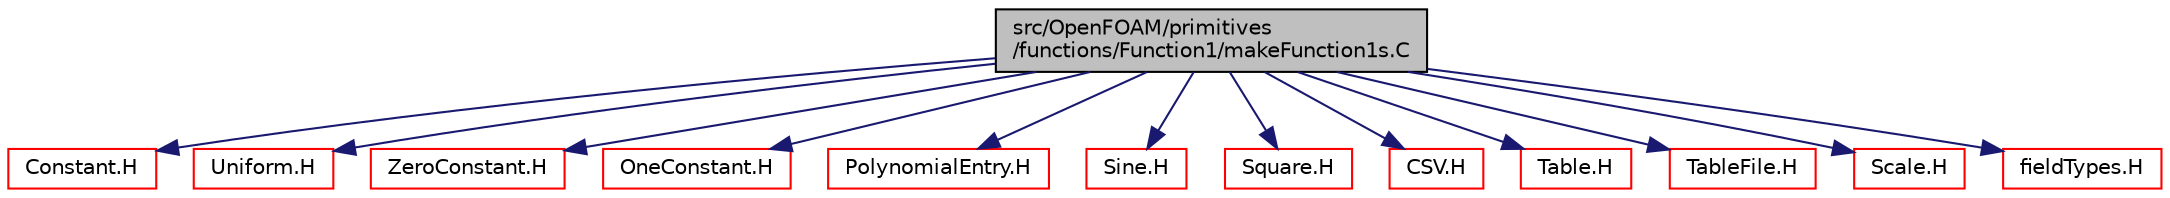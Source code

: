 digraph "src/OpenFOAM/primitives/functions/Function1/makeFunction1s.C"
{
  bgcolor="transparent";
  edge [fontname="Helvetica",fontsize="10",labelfontname="Helvetica",labelfontsize="10"];
  node [fontname="Helvetica",fontsize="10",shape=record];
  Node1 [label="src/OpenFOAM/primitives\l/functions/Function1/makeFunction1s.C",height=0.2,width=0.4,color="black", fillcolor="grey75", style="filled" fontcolor="black"];
  Node1 -> Node2 [color="midnightblue",fontsize="10",style="solid",fontname="Helvetica"];
  Node2 [label="Constant.H",height=0.2,width=0.4,color="red",URL="$Constant_8H.html"];
  Node1 -> Node3 [color="midnightblue",fontsize="10",style="solid",fontname="Helvetica"];
  Node3 [label="Uniform.H",height=0.2,width=0.4,color="red",URL="$Uniform_8H.html"];
  Node1 -> Node4 [color="midnightblue",fontsize="10",style="solid",fontname="Helvetica"];
  Node4 [label="ZeroConstant.H",height=0.2,width=0.4,color="red",URL="$ZeroConstant_8H.html"];
  Node1 -> Node5 [color="midnightblue",fontsize="10",style="solid",fontname="Helvetica"];
  Node5 [label="OneConstant.H",height=0.2,width=0.4,color="red",URL="$OneConstant_8H.html"];
  Node1 -> Node6 [color="midnightblue",fontsize="10",style="solid",fontname="Helvetica"];
  Node6 [label="PolynomialEntry.H",height=0.2,width=0.4,color="red",URL="$PolynomialEntry_8H.html"];
  Node1 -> Node7 [color="midnightblue",fontsize="10",style="solid",fontname="Helvetica"];
  Node7 [label="Sine.H",height=0.2,width=0.4,color="red",URL="$Sine_8H.html"];
  Node1 -> Node8 [color="midnightblue",fontsize="10",style="solid",fontname="Helvetica"];
  Node8 [label="Square.H",height=0.2,width=0.4,color="red",URL="$Square_8H.html"];
  Node1 -> Node9 [color="midnightblue",fontsize="10",style="solid",fontname="Helvetica"];
  Node9 [label="CSV.H",height=0.2,width=0.4,color="red",URL="$CSV_8H.html"];
  Node1 -> Node10 [color="midnightblue",fontsize="10",style="solid",fontname="Helvetica"];
  Node10 [label="Table.H",height=0.2,width=0.4,color="red",URL="$Table_8H.html"];
  Node1 -> Node11 [color="midnightblue",fontsize="10",style="solid",fontname="Helvetica"];
  Node11 [label="TableFile.H",height=0.2,width=0.4,color="red",URL="$TableFile_8H.html"];
  Node1 -> Node12 [color="midnightblue",fontsize="10",style="solid",fontname="Helvetica"];
  Node12 [label="Scale.H",height=0.2,width=0.4,color="red",URL="$Scale_8H.html"];
  Node1 -> Node13 [color="midnightblue",fontsize="10",style="solid",fontname="Helvetica"];
  Node13 [label="fieldTypes.H",height=0.2,width=0.4,color="red",URL="$fieldTypes_8H.html",tooltip="Header files for all the primitive types that Fields are instantiated for. "];
}
